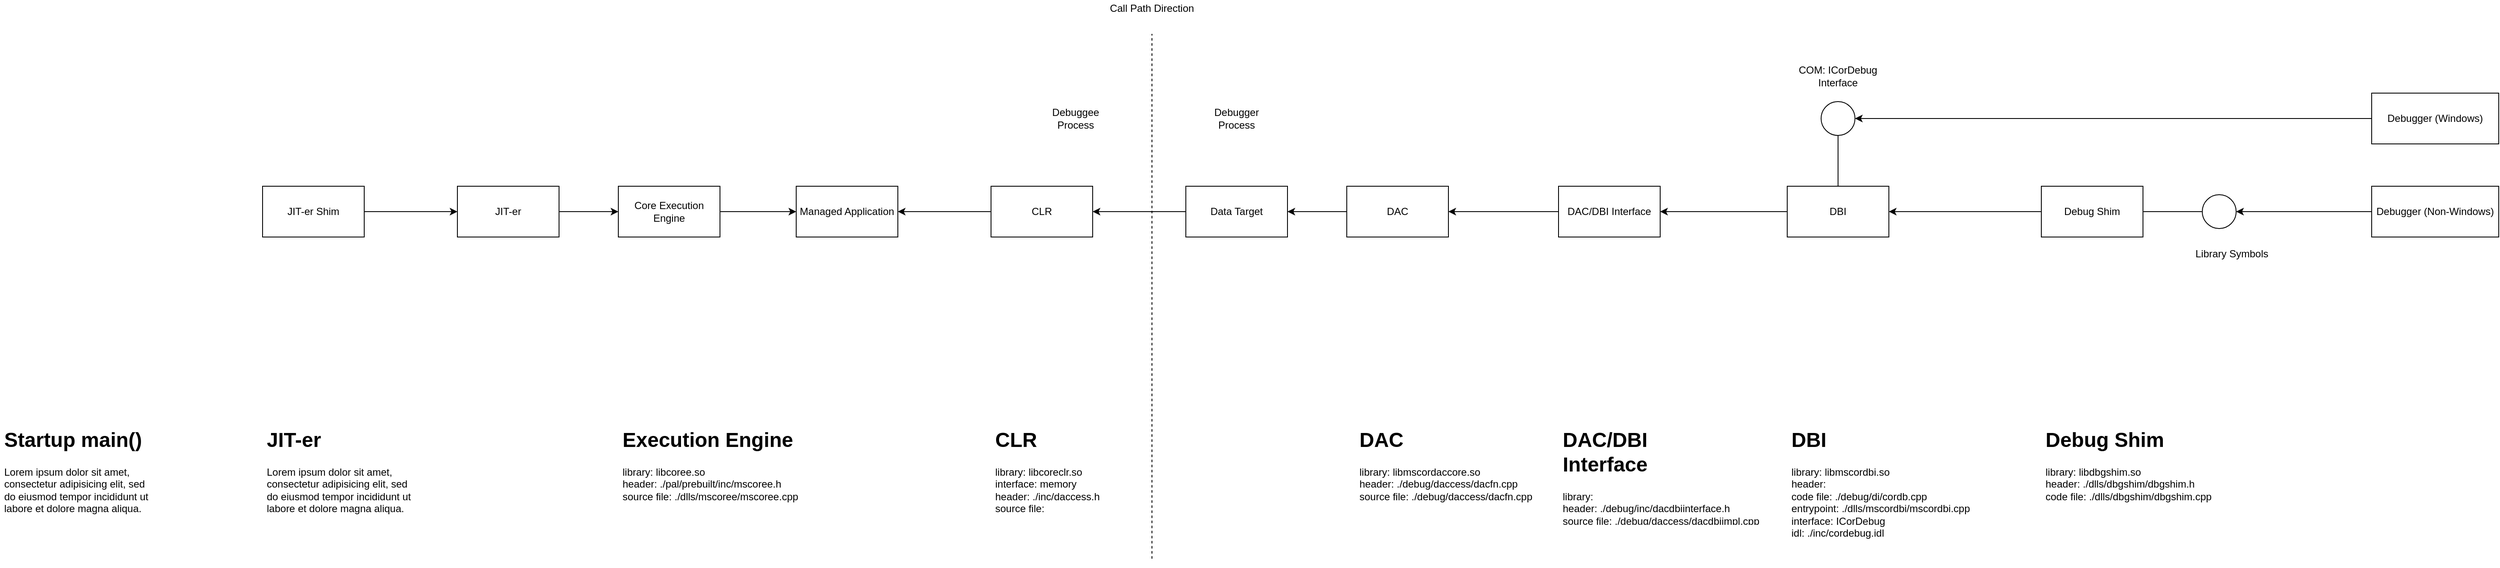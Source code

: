 <mxfile version="12.4.2" type="device" pages="1"><diagram id="KyNgVRg_tCpc6_tnd2Gi" name="Page-1"><mxGraphModel dx="4444" dy="680" grid="1" gridSize="10" guides="1" tooltips="1" connect="1" arrows="1" fold="1" page="1" pageScale="1" pageWidth="3300" pageHeight="2339" math="0" shadow="0"><root><mxCell id="0"/><mxCell id="1" parent="0"/><mxCell id="oHDS3niqJwVf-nNy4PGe-1" value="Managed Application" style="rounded=0;whiteSpace=wrap;html=1;" vertex="1" parent="1"><mxGeometry x="-100" y="270" width="120" height="60" as="geometry"/></mxCell><mxCell id="oHDS3niqJwVf-nNy4PGe-2" value="CLR" style="rounded=0;whiteSpace=wrap;html=1;" vertex="1" parent="1"><mxGeometry x="130" y="270" width="120" height="60" as="geometry"/></mxCell><mxCell id="oHDS3niqJwVf-nNy4PGe-3" value="" style="endArrow=none;dashed=1;html=1;" edge="1" parent="1"><mxGeometry width="50" height="50" relative="1" as="geometry"><mxPoint x="320" y="710" as="sourcePoint"/><mxPoint x="320" y="90" as="targetPoint"/></mxGeometry></mxCell><mxCell id="oHDS3niqJwVf-nNy4PGe-4" value="DAC" style="rounded=0;whiteSpace=wrap;html=1;" vertex="1" parent="1"><mxGeometry x="550" y="270" width="120" height="60" as="geometry"/></mxCell><mxCell id="oHDS3niqJwVf-nNy4PGe-5" value="Data Target" style="rounded=0;whiteSpace=wrap;html=1;" vertex="1" parent="1"><mxGeometry x="360" y="270" width="120" height="60" as="geometry"/></mxCell><mxCell id="oHDS3niqJwVf-nNy4PGe-6" value="DAC/DBI Interface" style="rounded=0;whiteSpace=wrap;html=1;" vertex="1" parent="1"><mxGeometry x="800" y="270" width="120" height="60" as="geometry"/></mxCell><mxCell id="oHDS3niqJwVf-nNy4PGe-7" value="DBI" style="rounded=0;whiteSpace=wrap;html=1;" vertex="1" parent="1"><mxGeometry x="1070" y="270" width="120" height="60" as="geometry"/></mxCell><mxCell id="oHDS3niqJwVf-nNy4PGe-8" value="" style="ellipse;whiteSpace=wrap;html=1;aspect=fixed;" vertex="1" parent="1"><mxGeometry x="1110" y="170" width="40" height="40" as="geometry"/></mxCell><mxCell id="oHDS3niqJwVf-nNy4PGe-9" value="" style="endArrow=none;html=1;exitX=0.5;exitY=0;exitDx=0;exitDy=0;entryX=0.5;entryY=1;entryDx=0;entryDy=0;" edge="1" parent="1" source="oHDS3niqJwVf-nNy4PGe-7" target="oHDS3niqJwVf-nNy4PGe-8"><mxGeometry width="50" height="50" relative="1" as="geometry"><mxPoint x="1160" y="450" as="sourcePoint"/><mxPoint x="1210" y="400" as="targetPoint"/></mxGeometry></mxCell><mxCell id="oHDS3niqJwVf-nNy4PGe-10" value="" style="endArrow=classic;html=1;entryX=1;entryY=0.5;entryDx=0;entryDy=0;exitX=0;exitY=0.5;exitDx=0;exitDy=0;" edge="1" parent="1" source="oHDS3niqJwVf-nNy4PGe-7" target="oHDS3niqJwVf-nNy4PGe-6"><mxGeometry width="50" height="50" relative="1" as="geometry"><mxPoint x="1090" y="470" as="sourcePoint"/><mxPoint x="940" y="420" as="targetPoint"/></mxGeometry></mxCell><mxCell id="oHDS3niqJwVf-nNy4PGe-11" value="" style="endArrow=classic;html=1;entryX=1;entryY=0.5;entryDx=0;entryDy=0;exitX=0;exitY=0.5;exitDx=0;exitDy=0;" edge="1" parent="1" source="oHDS3niqJwVf-nNy4PGe-6" target="oHDS3niqJwVf-nNy4PGe-4"><mxGeometry width="50" height="50" relative="1" as="geometry"><mxPoint x="740" y="460" as="sourcePoint"/><mxPoint x="790" y="410" as="targetPoint"/></mxGeometry></mxCell><mxCell id="oHDS3niqJwVf-nNy4PGe-15" value="" style="endArrow=classic;html=1;entryX=1;entryY=0.5;entryDx=0;entryDy=0;exitX=0;exitY=0.5;exitDx=0;exitDy=0;" edge="1" parent="1" source="oHDS3niqJwVf-nNy4PGe-5" target="oHDS3niqJwVf-nNy4PGe-2"><mxGeometry width="50" height="50" relative="1" as="geometry"><mxPoint x="330" y="460" as="sourcePoint"/><mxPoint x="380" y="410" as="targetPoint"/></mxGeometry></mxCell><mxCell id="oHDS3niqJwVf-nNy4PGe-16" value="" style="endArrow=classic;html=1;exitX=0;exitY=0.5;exitDx=0;exitDy=0;entryX=1;entryY=0.5;entryDx=0;entryDy=0;" edge="1" parent="1" source="oHDS3niqJwVf-nNy4PGe-4" target="oHDS3niqJwVf-nNy4PGe-5"><mxGeometry width="50" height="50" relative="1" as="geometry"><mxPoint x="750" y="530" as="sourcePoint"/><mxPoint x="800" y="480" as="targetPoint"/></mxGeometry></mxCell><mxCell id="oHDS3niqJwVf-nNy4PGe-17" value="Call Path Direction" style="text;html=1;strokeColor=none;fillColor=none;align=center;verticalAlign=middle;whiteSpace=wrap;rounded=0;" vertex="1" parent="1"><mxGeometry x="260" y="50" width="120" height="20" as="geometry"/></mxCell><mxCell id="oHDS3niqJwVf-nNy4PGe-18" value="Debuggee Process" style="text;html=1;strokeColor=none;fillColor=none;align=center;verticalAlign=middle;whiteSpace=wrap;rounded=0;" vertex="1" parent="1"><mxGeometry x="190" y="180" width="80" height="20" as="geometry"/></mxCell><mxCell id="oHDS3niqJwVf-nNy4PGe-19" value="Debugger Process" style="text;html=1;strokeColor=none;fillColor=none;align=center;verticalAlign=middle;whiteSpace=wrap;rounded=0;" vertex="1" parent="1"><mxGeometry x="375" y="180" width="90" height="20" as="geometry"/></mxCell><mxCell id="oHDS3niqJwVf-nNy4PGe-20" value="" style="endArrow=classic;html=1;entryX=1;entryY=0.5;entryDx=0;entryDy=0;exitX=0;exitY=0.5;exitDx=0;exitDy=0;" edge="1" parent="1" source="oHDS3niqJwVf-nNy4PGe-2" target="oHDS3niqJwVf-nNy4PGe-1"><mxGeometry width="50" height="50" relative="1" as="geometry"><mxPoint x="50" y="470" as="sourcePoint"/><mxPoint x="100" y="420" as="targetPoint"/></mxGeometry></mxCell><mxCell id="oHDS3niqJwVf-nNy4PGe-21" value="COM: ICorDebug&lt;br&gt;Interface" style="text;html=1;strokeColor=none;fillColor=none;align=center;verticalAlign=middle;whiteSpace=wrap;rounded=0;" vertex="1" parent="1"><mxGeometry x="1080" y="130" width="100" height="20" as="geometry"/></mxCell><mxCell id="oHDS3niqJwVf-nNy4PGe-22" value="&lt;h1&gt;DBI&lt;/h1&gt;&lt;p&gt;library:&amp;nbsp;libmscordbi.so&lt;br&gt;header:&amp;nbsp;&lt;br&gt;code file:&amp;nbsp;./debug/di/cordb.cpp&lt;br&gt;entrypoint: ./dlls/mscordbi/mscordbi.cpp&lt;br&gt;interface: ICorDebug&lt;br&gt;idl:&amp;nbsp;./inc/cordebug.idl&lt;/p&gt;" style="text;html=1;strokeColor=none;fillColor=none;spacing=5;spacingTop=-20;whiteSpace=wrap;overflow=hidden;rounded=0;" vertex="1" parent="1"><mxGeometry x="1070" y="550" width="300" height="170" as="geometry"/></mxCell><mxCell id="oHDS3niqJwVf-nNy4PGe-23" value="&lt;h1&gt;DAC&lt;/h1&gt;&lt;p&gt;library:&amp;nbsp;libmscordaccore.so&lt;br&gt;header: ./debug/daccess/dacfn.cpp&lt;br&gt;source file: ./debug/daccess/dacfn.cpp&lt;/p&gt;" style="text;html=1;strokeColor=none;fillColor=none;spacing=5;spacingTop=-20;whiteSpace=wrap;overflow=hidden;rounded=0;" vertex="1" parent="1"><mxGeometry x="560" y="550" width="220" height="120" as="geometry"/></mxCell><mxCell id="oHDS3niqJwVf-nNy4PGe-24" value="&lt;h1&gt;CLR&lt;/h1&gt;&lt;p&gt;library:&amp;nbsp;libcoreclr.so&lt;br&gt;interface: memory&lt;br&gt;header: ./inc/daccess.h&lt;br&gt;source file:&lt;/p&gt;" style="text;html=1;strokeColor=none;fillColor=none;spacing=5;spacingTop=-20;whiteSpace=wrap;overflow=hidden;rounded=0;" vertex="1" parent="1"><mxGeometry x="130" y="550" width="190" height="120" as="geometry"/></mxCell><mxCell id="oHDS3niqJwVf-nNy4PGe-25" value="Debug Shim" style="rounded=0;whiteSpace=wrap;html=1;" vertex="1" parent="1"><mxGeometry x="1370" y="270" width="120" height="60" as="geometry"/></mxCell><mxCell id="oHDS3niqJwVf-nNy4PGe-27" value="" style="ellipse;whiteSpace=wrap;html=1;aspect=fixed;" vertex="1" parent="1"><mxGeometry x="1560" y="280" width="40" height="40" as="geometry"/></mxCell><mxCell id="oHDS3niqJwVf-nNy4PGe-28" value="" style="endArrow=none;html=1;exitX=1;exitY=0.5;exitDx=0;exitDy=0;entryX=0;entryY=0.5;entryDx=0;entryDy=0;" edge="1" parent="1" target="oHDS3niqJwVf-nNy4PGe-27"><mxGeometry width="50" height="50" relative="1" as="geometry"><mxPoint x="1490" y="300" as="sourcePoint"/><mxPoint x="1510" y="400" as="targetPoint"/></mxGeometry></mxCell><mxCell id="oHDS3niqJwVf-nNy4PGe-29" value="Library Symbols" style="text;html=1;strokeColor=none;fillColor=none;align=center;verticalAlign=middle;whiteSpace=wrap;rounded=0;" vertex="1" parent="1"><mxGeometry x="1550" y="340" width="90" height="20" as="geometry"/></mxCell><mxCell id="oHDS3niqJwVf-nNy4PGe-30" value="" style="endArrow=classic;html=1;exitX=0;exitY=0.5;exitDx=0;exitDy=0;entryX=1;entryY=0.5;entryDx=0;entryDy=0;" edge="1" parent="1" source="oHDS3niqJwVf-nNy4PGe-25" target="oHDS3niqJwVf-nNy4PGe-7"><mxGeometry width="50" height="50" relative="1" as="geometry"><mxPoint x="1210" y="370" as="sourcePoint"/><mxPoint x="1250" y="230" as="targetPoint"/></mxGeometry></mxCell><mxCell id="oHDS3niqJwVf-nNy4PGe-31" value="&lt;h1&gt;Debug Shim&lt;/h1&gt;&lt;p&gt;library: libdbgshim.so&lt;br&gt;header:&amp;nbsp;./dlls/dbgshim/dbgshim.h&lt;br&gt;code file:&amp;nbsp;./dlls/dbgshim/dbgshim.cpp&lt;/p&gt;" style="text;html=1;strokeColor=none;fillColor=none;spacing=5;spacingTop=-20;whiteSpace=wrap;overflow=hidden;rounded=0;" vertex="1" parent="1"><mxGeometry x="1370" y="550" width="230" height="120" as="geometry"/></mxCell><mxCell id="oHDS3niqJwVf-nNy4PGe-32" value="Debugger (Non-Windows)" style="rounded=0;whiteSpace=wrap;html=1;" vertex="1" parent="1"><mxGeometry x="1760" y="270" width="150" height="60" as="geometry"/></mxCell><mxCell id="oHDS3niqJwVf-nNy4PGe-33" value="" style="endArrow=classic;html=1;entryX=1;entryY=0.5;entryDx=0;entryDy=0;exitX=0;exitY=0.5;exitDx=0;exitDy=0;" edge="1" parent="1" source="oHDS3niqJwVf-nNy4PGe-32" target="oHDS3niqJwVf-nNy4PGe-27"><mxGeometry width="50" height="50" relative="1" as="geometry"><mxPoint x="1750" y="500" as="sourcePoint"/><mxPoint x="1800" y="450" as="targetPoint"/></mxGeometry></mxCell><mxCell id="oHDS3niqJwVf-nNy4PGe-34" value="Debugger (Windows)" style="rounded=0;whiteSpace=wrap;html=1;" vertex="1" parent="1"><mxGeometry x="1760" y="160" width="150" height="60" as="geometry"/></mxCell><mxCell id="oHDS3niqJwVf-nNy4PGe-35" value="" style="endArrow=classic;html=1;entryX=1;entryY=0.5;entryDx=0;entryDy=0;exitX=0;exitY=0.5;exitDx=0;exitDy=0;" edge="1" parent="1" source="oHDS3niqJwVf-nNy4PGe-34" target="oHDS3niqJwVf-nNy4PGe-8"><mxGeometry width="50" height="50" relative="1" as="geometry"><mxPoint x="1180" y="460" as="sourcePoint"/><mxPoint x="1230" y="410" as="targetPoint"/></mxGeometry></mxCell><mxCell id="oHDS3niqJwVf-nNy4PGe-39" value="&lt;h1&gt;DAC/DBI &lt;br&gt;Interface&lt;/h1&gt;&lt;p&gt;library:&amp;nbsp;&lt;br&gt;header:&amp;nbsp;./debug/inc/dacdbiinterface.h&lt;br&gt;source file:&amp;nbsp;./debug/daccess/dacdbiimpl.cpp&lt;/p&gt;" style="text;html=1;strokeColor=none;fillColor=none;spacing=5;spacingTop=-20;whiteSpace=wrap;overflow=hidden;rounded=0;" vertex="1" parent="1"><mxGeometry x="800" y="550" width="250" height="120" as="geometry"/></mxCell><mxCell id="oHDS3niqJwVf-nNy4PGe-40" value="Core Execution Engine" style="rounded=0;whiteSpace=wrap;html=1;" vertex="1" parent="1"><mxGeometry x="-310" y="270" width="120" height="60" as="geometry"/></mxCell><mxCell id="oHDS3niqJwVf-nNy4PGe-41" value="" style="endArrow=classic;html=1;exitX=1;exitY=0.5;exitDx=0;exitDy=0;entryX=0;entryY=0.5;entryDx=0;entryDy=0;" edge="1" parent="1" source="oHDS3niqJwVf-nNy4PGe-40" target="oHDS3niqJwVf-nNy4PGe-1"><mxGeometry width="50" height="50" relative="1" as="geometry"><mxPoint x="-120" y="440" as="sourcePoint"/><mxPoint x="-70" y="390" as="targetPoint"/></mxGeometry></mxCell><mxCell id="oHDS3niqJwVf-nNy4PGe-42" value="&lt;h1&gt;Execution Engine&lt;/h1&gt;&lt;p&gt;library: libcoree.so&lt;br&gt;header:&amp;nbsp;./pal/prebuilt/inc/mscoree.h&lt;br&gt;source file: ./dlls/mscoree/mscoree.cpp&lt;/p&gt;" style="text;html=1;strokeColor=none;fillColor=none;spacing=5;spacingTop=-20;whiteSpace=wrap;overflow=hidden;rounded=0;" vertex="1" parent="1"><mxGeometry x="-310" y="550" width="240" height="120" as="geometry"/></mxCell><mxCell id="oHDS3niqJwVf-nNy4PGe-43" value="" style="endArrow=classic;html=1;entryX=0;entryY=0.5;entryDx=0;entryDy=0;exitX=1;exitY=0.5;exitDx=0;exitDy=0;" edge="1" parent="1" source="oHDS3niqJwVf-nNy4PGe-47" target="oHDS3niqJwVf-nNy4PGe-40"><mxGeometry width="50" height="50" relative="1" as="geometry"><mxPoint x="-370" y="430" as="sourcePoint"/><mxPoint x="-320" y="380" as="targetPoint"/></mxGeometry></mxCell><mxCell id="oHDS3niqJwVf-nNy4PGe-47" value="JIT-er" style="rounded=0;whiteSpace=wrap;html=1;" vertex="1" parent="1"><mxGeometry x="-500" y="270" width="120" height="60" as="geometry"/></mxCell><mxCell id="oHDS3niqJwVf-nNy4PGe-48" value="JIT-er Shim" style="rounded=0;whiteSpace=wrap;html=1;" vertex="1" parent="1"><mxGeometry x="-730" y="270" width="120" height="60" as="geometry"/></mxCell><mxCell id="oHDS3niqJwVf-nNy4PGe-49" value="" style="endArrow=classic;html=1;exitX=1;exitY=0.5;exitDx=0;exitDy=0;entryX=0;entryY=0.5;entryDx=0;entryDy=0;" edge="1" parent="1" source="oHDS3niqJwVf-nNy4PGe-48" target="oHDS3niqJwVf-nNy4PGe-47"><mxGeometry width="50" height="50" relative="1" as="geometry"><mxPoint x="-500" y="470" as="sourcePoint"/><mxPoint x="-450" y="420" as="targetPoint"/></mxGeometry></mxCell><mxCell id="oHDS3niqJwVf-nNy4PGe-51" value="&lt;h1&gt;Startup main()&lt;/h1&gt;&lt;p&gt;Lorem ipsum dolor sit amet, consectetur adipisicing elit, sed do eiusmod tempor incididunt ut labore et dolore magna aliqua.&lt;/p&gt;" style="text;html=1;strokeColor=none;fillColor=none;spacing=5;spacingTop=-20;whiteSpace=wrap;overflow=hidden;rounded=0;" vertex="1" parent="1"><mxGeometry x="-1040" y="550" width="190" height="120" as="geometry"/></mxCell><mxCell id="oHDS3niqJwVf-nNy4PGe-53" value="&lt;h1&gt;JIT-er&lt;/h1&gt;&lt;p&gt;Lorem ipsum dolor sit amet, consectetur adipisicing elit, sed do eiusmod tempor incididunt ut labore et dolore magna aliqua.&lt;/p&gt;" style="text;html=1;strokeColor=none;fillColor=none;spacing=5;spacingTop=-20;whiteSpace=wrap;overflow=hidden;rounded=0;" vertex="1" parent="1"><mxGeometry x="-730" y="550" width="190" height="120" as="geometry"/></mxCell></root></mxGraphModel></diagram></mxfile>